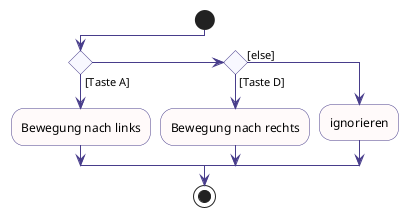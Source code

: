 @startuml
skinparam DefaultFontName "Lucida Sans Typewriter"

skinparam Activity{
    BackgroundColor snow
    BorderColor DarkSlateBlue
    DiamondBackgroundColor ghostwhite
    DiamondBorderColor DarkSlateBlue

}
skinparam Note{
    BorderColor DarkSlateBlue
    BackgroundColor LightYellow
}

skinparam ArrowColor DarkSlateBlue

start
if() then ([Taste A])
 :Bewegung nach links;
elseif() then ([Taste D])
 :Bewegung nach rechts;
else ([else])
  :ignorieren;
endif
stop
	
@enduml
